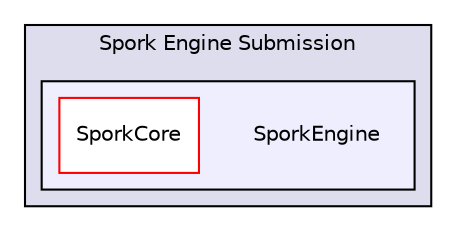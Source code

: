 digraph "W:/Uni/SPORK/WORKING SPORK/Assignment/Spork Engine Submission/SporkEngine" {
  compound=true
  node [ fontsize="10", fontname="Helvetica"];
  edge [ labelfontsize="10", labelfontname="Helvetica"];
  subgraph clusterdir_3ab4906e5c06276dc17b24173ecad037 {
    graph [ bgcolor="#ddddee", pencolor="black", label="Spork Engine Submission" fontname="Helvetica", fontsize="10", URL="dir_3ab4906e5c06276dc17b24173ecad037.html"]
  subgraph clusterdir_52cc2781a88813a131373793786956d2 {
    graph [ bgcolor="#eeeeff", pencolor="black", label="" URL="dir_52cc2781a88813a131373793786956d2.html"];
    dir_52cc2781a88813a131373793786956d2 [shape=plaintext label="SporkEngine"];
    dir_ca2214816ce647ff3bbf19d35c3bdee2 [shape=box label="SporkCore" color="red" fillcolor="white" style="filled" URL="dir_ca2214816ce647ff3bbf19d35c3bdee2.html"];
  }
  }
}
